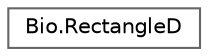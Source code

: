 digraph "Graphical Class Hierarchy"
{
 // LATEX_PDF_SIZE
  bgcolor="transparent";
  edge [fontname=Helvetica,fontsize=10,labelfontname=Helvetica,labelfontsize=10];
  node [fontname=Helvetica,fontsize=10,shape=box,height=0.2,width=0.4];
  rankdir="LR";
  Node0 [label="Bio.RectangleD",height=0.2,width=0.4,color="grey40", fillcolor="white", style="filled",URL="$struct_bio_1_1_rectangle_d.html",tooltip=" "];
}
